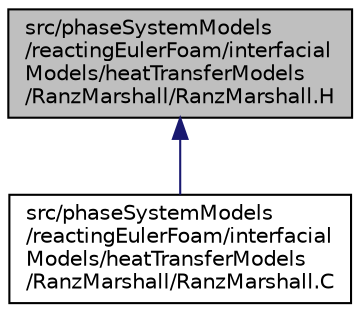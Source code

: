 digraph "src/phaseSystemModels/reactingEulerFoam/interfacialModels/heatTransferModels/RanzMarshall/RanzMarshall.H"
{
  bgcolor="transparent";
  edge [fontname="Helvetica",fontsize="10",labelfontname="Helvetica",labelfontsize="10"];
  node [fontname="Helvetica",fontsize="10",shape=record];
  Node1 [label="src/phaseSystemModels\l/reactingEulerFoam/interfacial\lModels/heatTransferModels\l/RanzMarshall/RanzMarshall.H",height=0.2,width=0.4,color="black", fillcolor="grey75", style="filled" fontcolor="black"];
  Node1 -> Node2 [dir="back",color="midnightblue",fontsize="10",style="solid",fontname="Helvetica"];
  Node2 [label="src/phaseSystemModels\l/reactingEulerFoam/interfacial\lModels/heatTransferModels\l/RanzMarshall/RanzMarshall.C",height=0.2,width=0.4,color="black",URL="$src_2phaseSystemModels_2reactingEulerFoam_2interfacialModels_2heatTransferModels_2RanzMarshall_2RanzMarshall_8C.html"];
}
